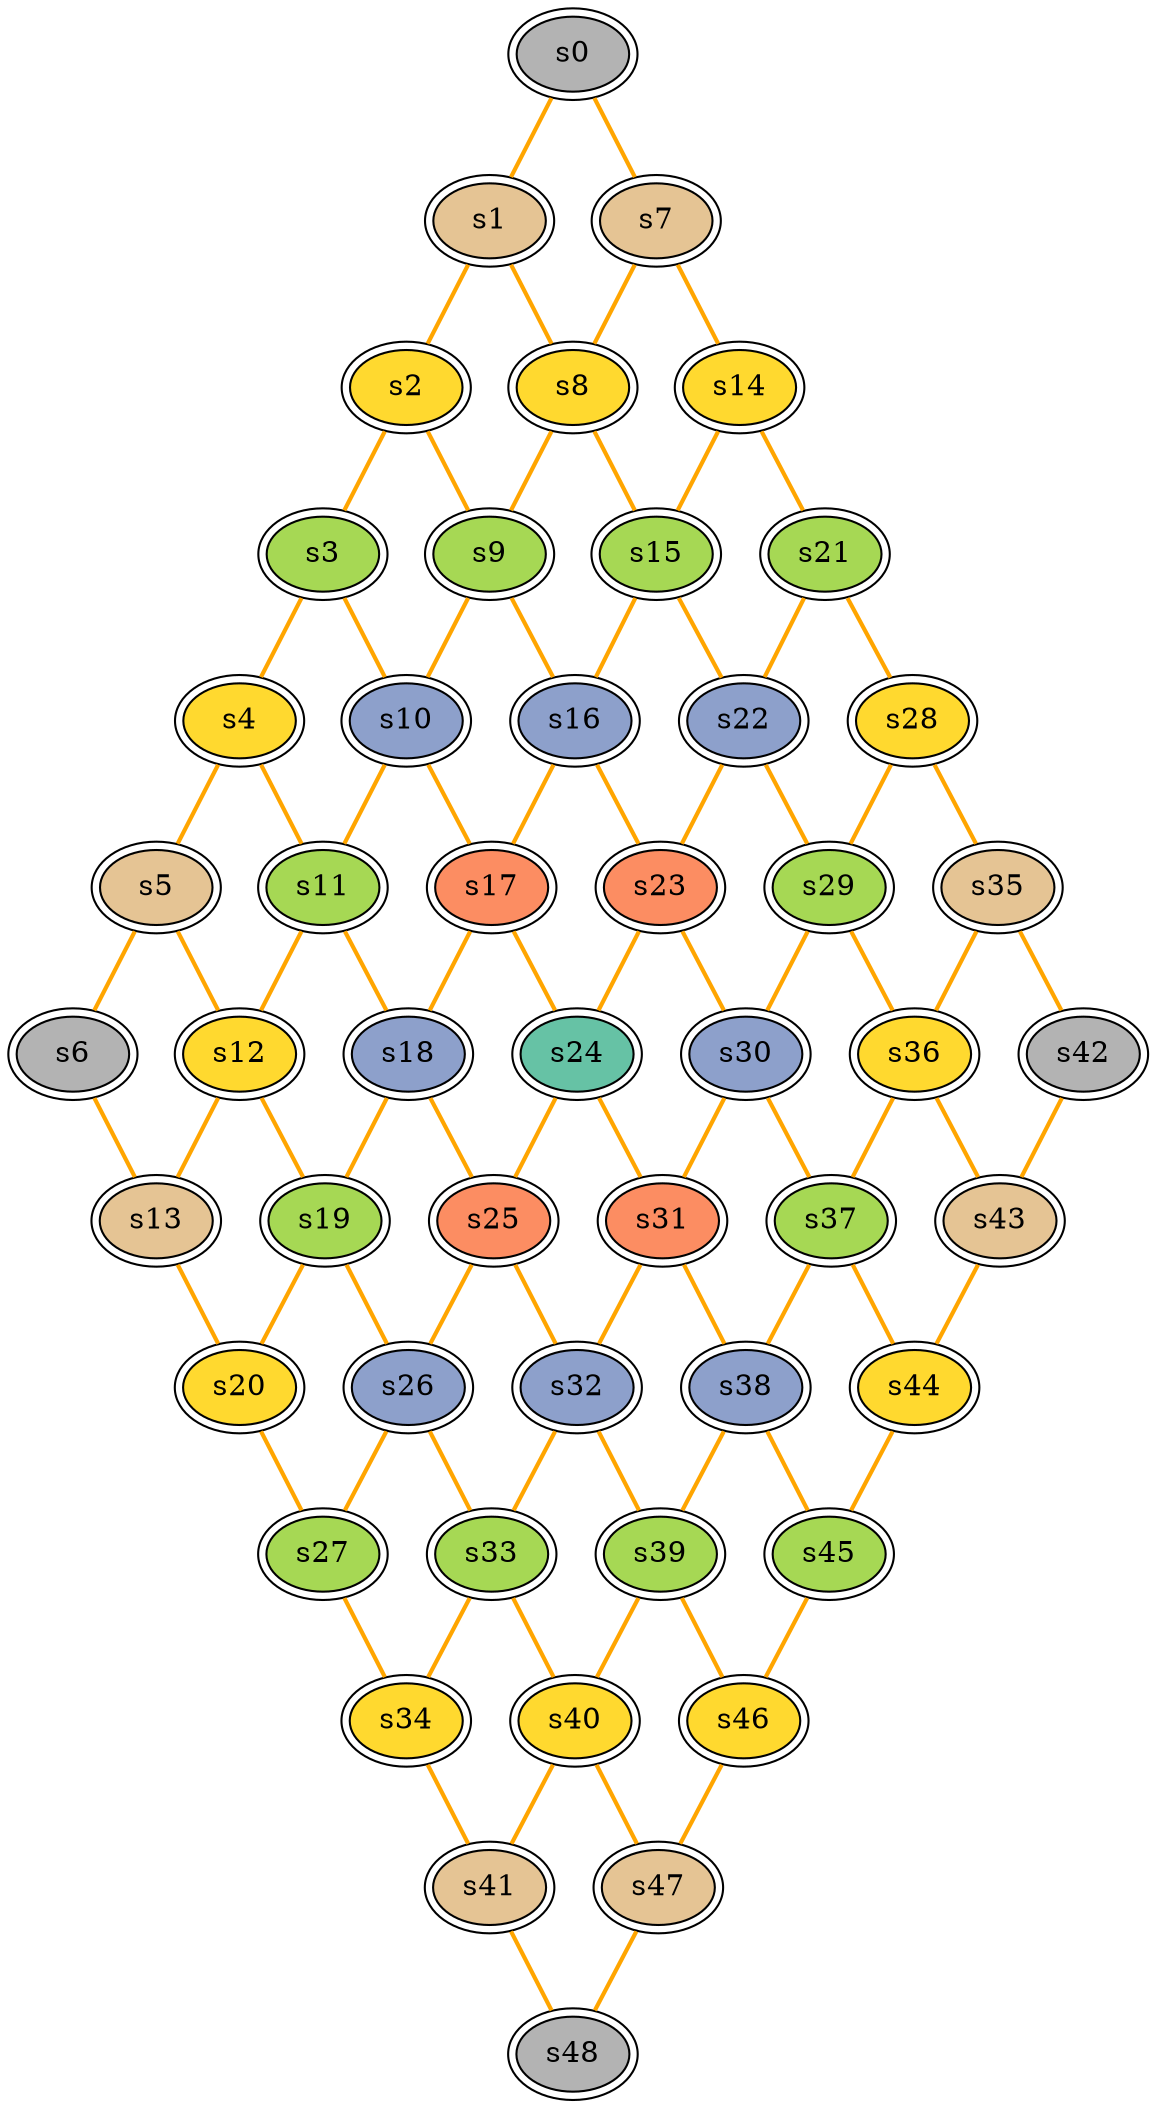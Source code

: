 graph "grille7x7" {

  "s0" -- "s1" [style = bold, color = orange];
  "s0" -- "s7" [style = bold, color = orange];
  "s0"  [style = filled, peripheries = 2, fillcolor = "#b3b3b3", fontcolor = black, color = Black];
  "s1" -- "s2" [style = bold, color = orange];
  "s1" -- "s8" [style = bold, color = orange];
  "s1"  [style = filled, peripheries = 2, fillcolor = "#e5c494", fontcolor = black, color = Black];
  "s2" -- "s3" [style = bold, color = orange];
  "s2" -- "s9" [style = bold, color = orange];
  "s2"  [style = filled, peripheries = 2, fillcolor = "#ffd92f", fontcolor = black, color = Black];
  "s3" -- "s4" [style = bold, color = orange];
  "s3" -- "s10" [style = bold, color = orange];
  "s3"  [style = filled, peripheries = 2, fillcolor = "#a6d854", fontcolor = black, color = Black];
  "s4" -- "s5" [style = bold, color = orange];
  "s4" -- "s11" [style = bold, color = orange];
  "s4"  [style = filled, peripheries = 2, fillcolor = "#ffd92f", fontcolor = black, color = Black];
  "s5" -- "s6" [style = bold, color = orange];
  "s5" -- "s12" [style = bold, color = orange];
  "s5"  [style = filled, peripheries = 2, fillcolor = "#e5c494", fontcolor = black, color = Black];
  "s6" -- "s13" [style = bold, color = orange];
  "s6"  [style = filled, peripheries = 2, fillcolor = "#b3b3b3", fontcolor = black, color = Black];
  "s7" -- "s8" [style = bold, color = orange];
  "s7" -- "s14" [style = bold, color = orange];
  "s7"  [style = filled, peripheries = 2, fillcolor = "#e5c494", fontcolor = black, color = Black];
  "s8" -- "s9" [style = bold, color = orange];
  "s8" -- "s15" [style = bold, color = orange];
  "s8"  [style = filled, peripheries = 2, fillcolor = "#ffd92f", fontcolor = black, color = Black];
  "s9" -- "s10" [style = bold, color = orange];
  "s9" -- "s16" [style = bold, color = orange];
  "s9"  [style = filled, peripheries = 2, fillcolor = "#a6d854", fontcolor = black, color = Black];
  "s10" -- "s11" [style = bold, color = orange];
  "s10" -- "s17" [style = bold, color = orange];
  "s10"  [style = filled, peripheries = 2, fillcolor = "#8da0cb", fontcolor = black, color = Black];
  "s11" -- "s12" [style = bold, color = orange];
  "s11" -- "s18" [style = bold, color = orange];
  "s11"  [style = filled, peripheries = 2, fillcolor = "#a6d854", fontcolor = black, color = Black];
  "s12" -- "s13" [style = bold, color = orange];
  "s12" -- "s19" [style = bold, color = orange];
  "s12"  [style = filled, peripheries = 2, fillcolor = "#ffd92f", fontcolor = black, color = Black];
  "s13" -- "s20" [style = bold, color = orange];
  "s13"  [style = filled, peripheries = 2, fillcolor = "#e5c494", fontcolor = black, color = Black];
  "s14" -- "s15" [style = bold, color = orange];
  "s14" -- "s21" [style = bold, color = orange];
  "s14"  [style = filled, peripheries = 2, fillcolor = "#ffd92f", fontcolor = black, color = Black];
  "s15" -- "s16" [style = bold, color = orange];
  "s15" -- "s22" [style = bold, color = orange];
  "s15"  [style = filled, peripheries = 2, fillcolor = "#a6d854", fontcolor = black, color = Black];
  "s16" -- "s17" [style = bold, color = orange];
  "s16" -- "s23" [style = bold, color = orange];
  "s16"  [style = filled, peripheries = 2, fillcolor = "#8da0cb", fontcolor = black, color = Black];
  "s17" -- "s18" [style = bold, color = orange];
  "s17" -- "s24" [style = bold, color = orange];
  "s17"  [style = filled, peripheries = 2, fillcolor = "#fc8d62", fontcolor = black, color = Black];
  "s18" -- "s19" [style = bold, color = orange];
  "s18" -- "s25" [style = bold, color = orange];
  "s18"  [style = filled, peripheries = 2, fillcolor = "#8da0cb", fontcolor = black, color = Black];
  "s19" -- "s20" [style = bold, color = orange];
  "s19" -- "s26" [style = bold, color = orange];
  "s19"  [style = filled, peripheries = 2, fillcolor = "#a6d854", fontcolor = black, color = Black];
  "s20" -- "s27" [style = bold, color = orange];
  "s20"  [style = filled, peripheries = 2, fillcolor = "#ffd92f", fontcolor = black, color = Black];
  "s21" -- "s22" [style = bold, color = orange];
  "s21" -- "s28" [style = bold, color = orange];
  "s21"  [style = filled, peripheries = 2, fillcolor = "#a6d854", fontcolor = black, color = Black];
  "s22" -- "s23" [style = bold, color = orange];
  "s22" -- "s29" [style = bold, color = orange];
  "s22"  [style = filled, peripheries = 2, fillcolor = "#8da0cb", fontcolor = black, color = Black];
  "s23" -- "s24" [style = bold, color = orange];
  "s23" -- "s30" [style = bold, color = orange];
  "s23"  [style = filled, peripheries = 2, fillcolor = "#fc8d62", fontcolor = black, color = Black];
  "s24" -- "s25" [style = bold, color = orange];
  "s24" -- "s31" [style = bold, color = orange];
  "s24"  [style = filled, peripheries = 2, fillcolor = "#66c2a5", fontcolor = black, color = Black];
  "s25" -- "s26" [style = bold, color = orange];
  "s25" -- "s32" [style = bold, color = orange];
  "s25"  [style = filled, peripheries = 2, fillcolor = "#fc8d62", fontcolor = black, color = Black];
  "s26" -- "s27" [style = bold, color = orange];
  "s26" -- "s33" [style = bold, color = orange];
  "s26"  [style = filled, peripheries = 2, fillcolor = "#8da0cb", fontcolor = black, color = Black];
  "s27" -- "s34" [style = bold, color = orange];
  "s27"  [style = filled, peripheries = 2, fillcolor = "#a6d854", fontcolor = black, color = Black];
  "s28" -- "s29" [style = bold, color = orange];
  "s28" -- "s35" [style = bold, color = orange];
  "s28"  [style = filled, peripheries = 2, fillcolor = "#ffd92f", fontcolor = black, color = Black];
  "s29" -- "s30" [style = bold, color = orange];
  "s29" -- "s36" [style = bold, color = orange];
  "s29"  [style = filled, peripheries = 2, fillcolor = "#a6d854", fontcolor = black, color = Black];
  "s30" -- "s31" [style = bold, color = orange];
  "s30" -- "s37" [style = bold, color = orange];
  "s30"  [style = filled, peripheries = 2, fillcolor = "#8da0cb", fontcolor = black, color = Black];
  "s31" -- "s32" [style = bold, color = orange];
  "s31" -- "s38" [style = bold, color = orange];
  "s31"  [style = filled, peripheries = 2, fillcolor = "#fc8d62", fontcolor = black, color = Black];
  "s32" -- "s33" [style = bold, color = orange];
  "s32" -- "s39" [style = bold, color = orange];
  "s32"  [style = filled, peripheries = 2, fillcolor = "#8da0cb", fontcolor = black, color = Black];
  "s33" -- "s34" [style = bold, color = orange];
  "s33" -- "s40" [style = bold, color = orange];
  "s33"  [style = filled, peripheries = 2, fillcolor = "#a6d854", fontcolor = black, color = Black];
  "s34" -- "s41" [style = bold, color = orange];
  "s34"  [style = filled, peripheries = 2, fillcolor = "#ffd92f", fontcolor = black, color = Black];
  "s35" -- "s36" [style = bold, color = orange];
  "s35" -- "s42" [style = bold, color = orange];
  "s35"  [style = filled, peripheries = 2, fillcolor = "#e5c494", fontcolor = black, color = Black];
  "s36" -- "s37" [style = bold, color = orange];
  "s36" -- "s43" [style = bold, color = orange];
  "s36"  [style = filled, peripheries = 2, fillcolor = "#ffd92f", fontcolor = black, color = Black];
  "s37" -- "s38" [style = bold, color = orange];
  "s37" -- "s44" [style = bold, color = orange];
  "s37"  [style = filled, peripheries = 2, fillcolor = "#a6d854", fontcolor = black, color = Black];
  "s38" -- "s39" [style = bold, color = orange];
  "s38" -- "s45" [style = bold, color = orange];
  "s38"  [style = filled, peripheries = 2, fillcolor = "#8da0cb", fontcolor = black, color = Black];
  "s39" -- "s40" [style = bold, color = orange];
  "s39" -- "s46" [style = bold, color = orange];
  "s39"  [style = filled, peripheries = 2, fillcolor = "#a6d854", fontcolor = black, color = Black];
  "s40" -- "s41" [style = bold, color = orange];
  "s40" -- "s47" [style = bold, color = orange];
  "s40"  [style = filled, peripheries = 2, fillcolor = "#ffd92f", fontcolor = black, color = Black];
  "s41" -- "s48" [style = bold, color = orange];
  "s41"  [style = filled, peripheries = 2, fillcolor = "#e5c494", fontcolor = black, color = Black];
  "s42" -- "s43" [style = bold, color = orange];
  "s42"  [style = filled, peripheries = 2, fillcolor = "#b3b3b3", fontcolor = black, color = Black];
  "s43" -- "s44" [style = bold, color = orange];
  "s43"  [style = filled, peripheries = 2, fillcolor = "#e5c494", fontcolor = black, color = Black];
  "s44" -- "s45" [style = bold, color = orange];
  "s44"  [style = filled, peripheries = 2, fillcolor = "#ffd92f", fontcolor = black, color = Black];
  "s45" -- "s46" [style = bold, color = orange];
  "s45"  [style = filled, peripheries = 2, fillcolor = "#a6d854", fontcolor = black, color = Black];
  "s46" -- "s47" [style = bold, color = orange];
  "s46"  [style = filled, peripheries = 2, fillcolor = "#ffd92f", fontcolor = black, color = Black];
  "s47" -- "s48" [style = bold, color = orange];
  "s47"  [style = filled, peripheries = 2, fillcolor = "#e5c494", fontcolor = black, color = Black];
  "s48"  [style = filled, peripheries = 2, fillcolor = "#b3b3b3", fontcolor = black, color = Black];
}
